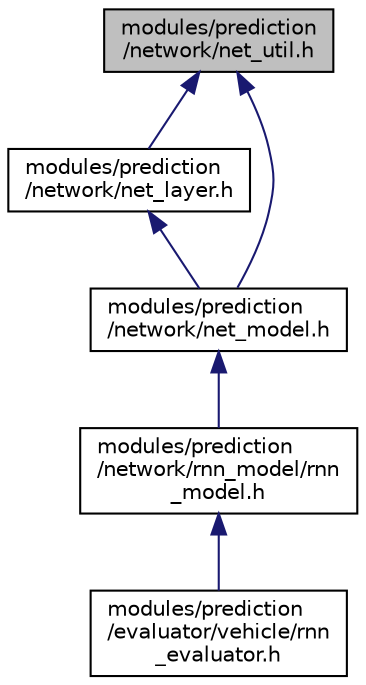 digraph "modules/prediction/network/net_util.h"
{
  edge [fontname="Helvetica",fontsize="10",labelfontname="Helvetica",labelfontsize="10"];
  node [fontname="Helvetica",fontsize="10",shape=record];
  Node1 [label="modules/prediction\l/network/net_util.h",height=0.2,width=0.4,color="black", fillcolor="grey75", style="filled" fontcolor="black"];
  Node1 -> Node2 [dir="back",color="midnightblue",fontsize="10",style="solid",fontname="Helvetica"];
  Node2 [label="modules/prediction\l/network/net_layer.h",height=0.2,width=0.4,color="black", fillcolor="white", style="filled",URL="$net__layer_8h.html"];
  Node2 -> Node3 [dir="back",color="midnightblue",fontsize="10",style="solid",fontname="Helvetica"];
  Node3 [label="modules/prediction\l/network/net_model.h",height=0.2,width=0.4,color="black", fillcolor="white", style="filled",URL="$net__model_8h.html"];
  Node3 -> Node4 [dir="back",color="midnightblue",fontsize="10",style="solid",fontname="Helvetica"];
  Node4 [label="modules/prediction\l/network/rnn_model/rnn\l_model.h",height=0.2,width=0.4,color="black", fillcolor="white", style="filled",URL="$rnn__model_8h.html"];
  Node4 -> Node5 [dir="back",color="midnightblue",fontsize="10",style="solid",fontname="Helvetica"];
  Node5 [label="modules/prediction\l/evaluator/vehicle/rnn\l_evaluator.h",height=0.2,width=0.4,color="black", fillcolor="white", style="filled",URL="$rnn__evaluator_8h.html"];
  Node1 -> Node3 [dir="back",color="midnightblue",fontsize="10",style="solid",fontname="Helvetica"];
}
